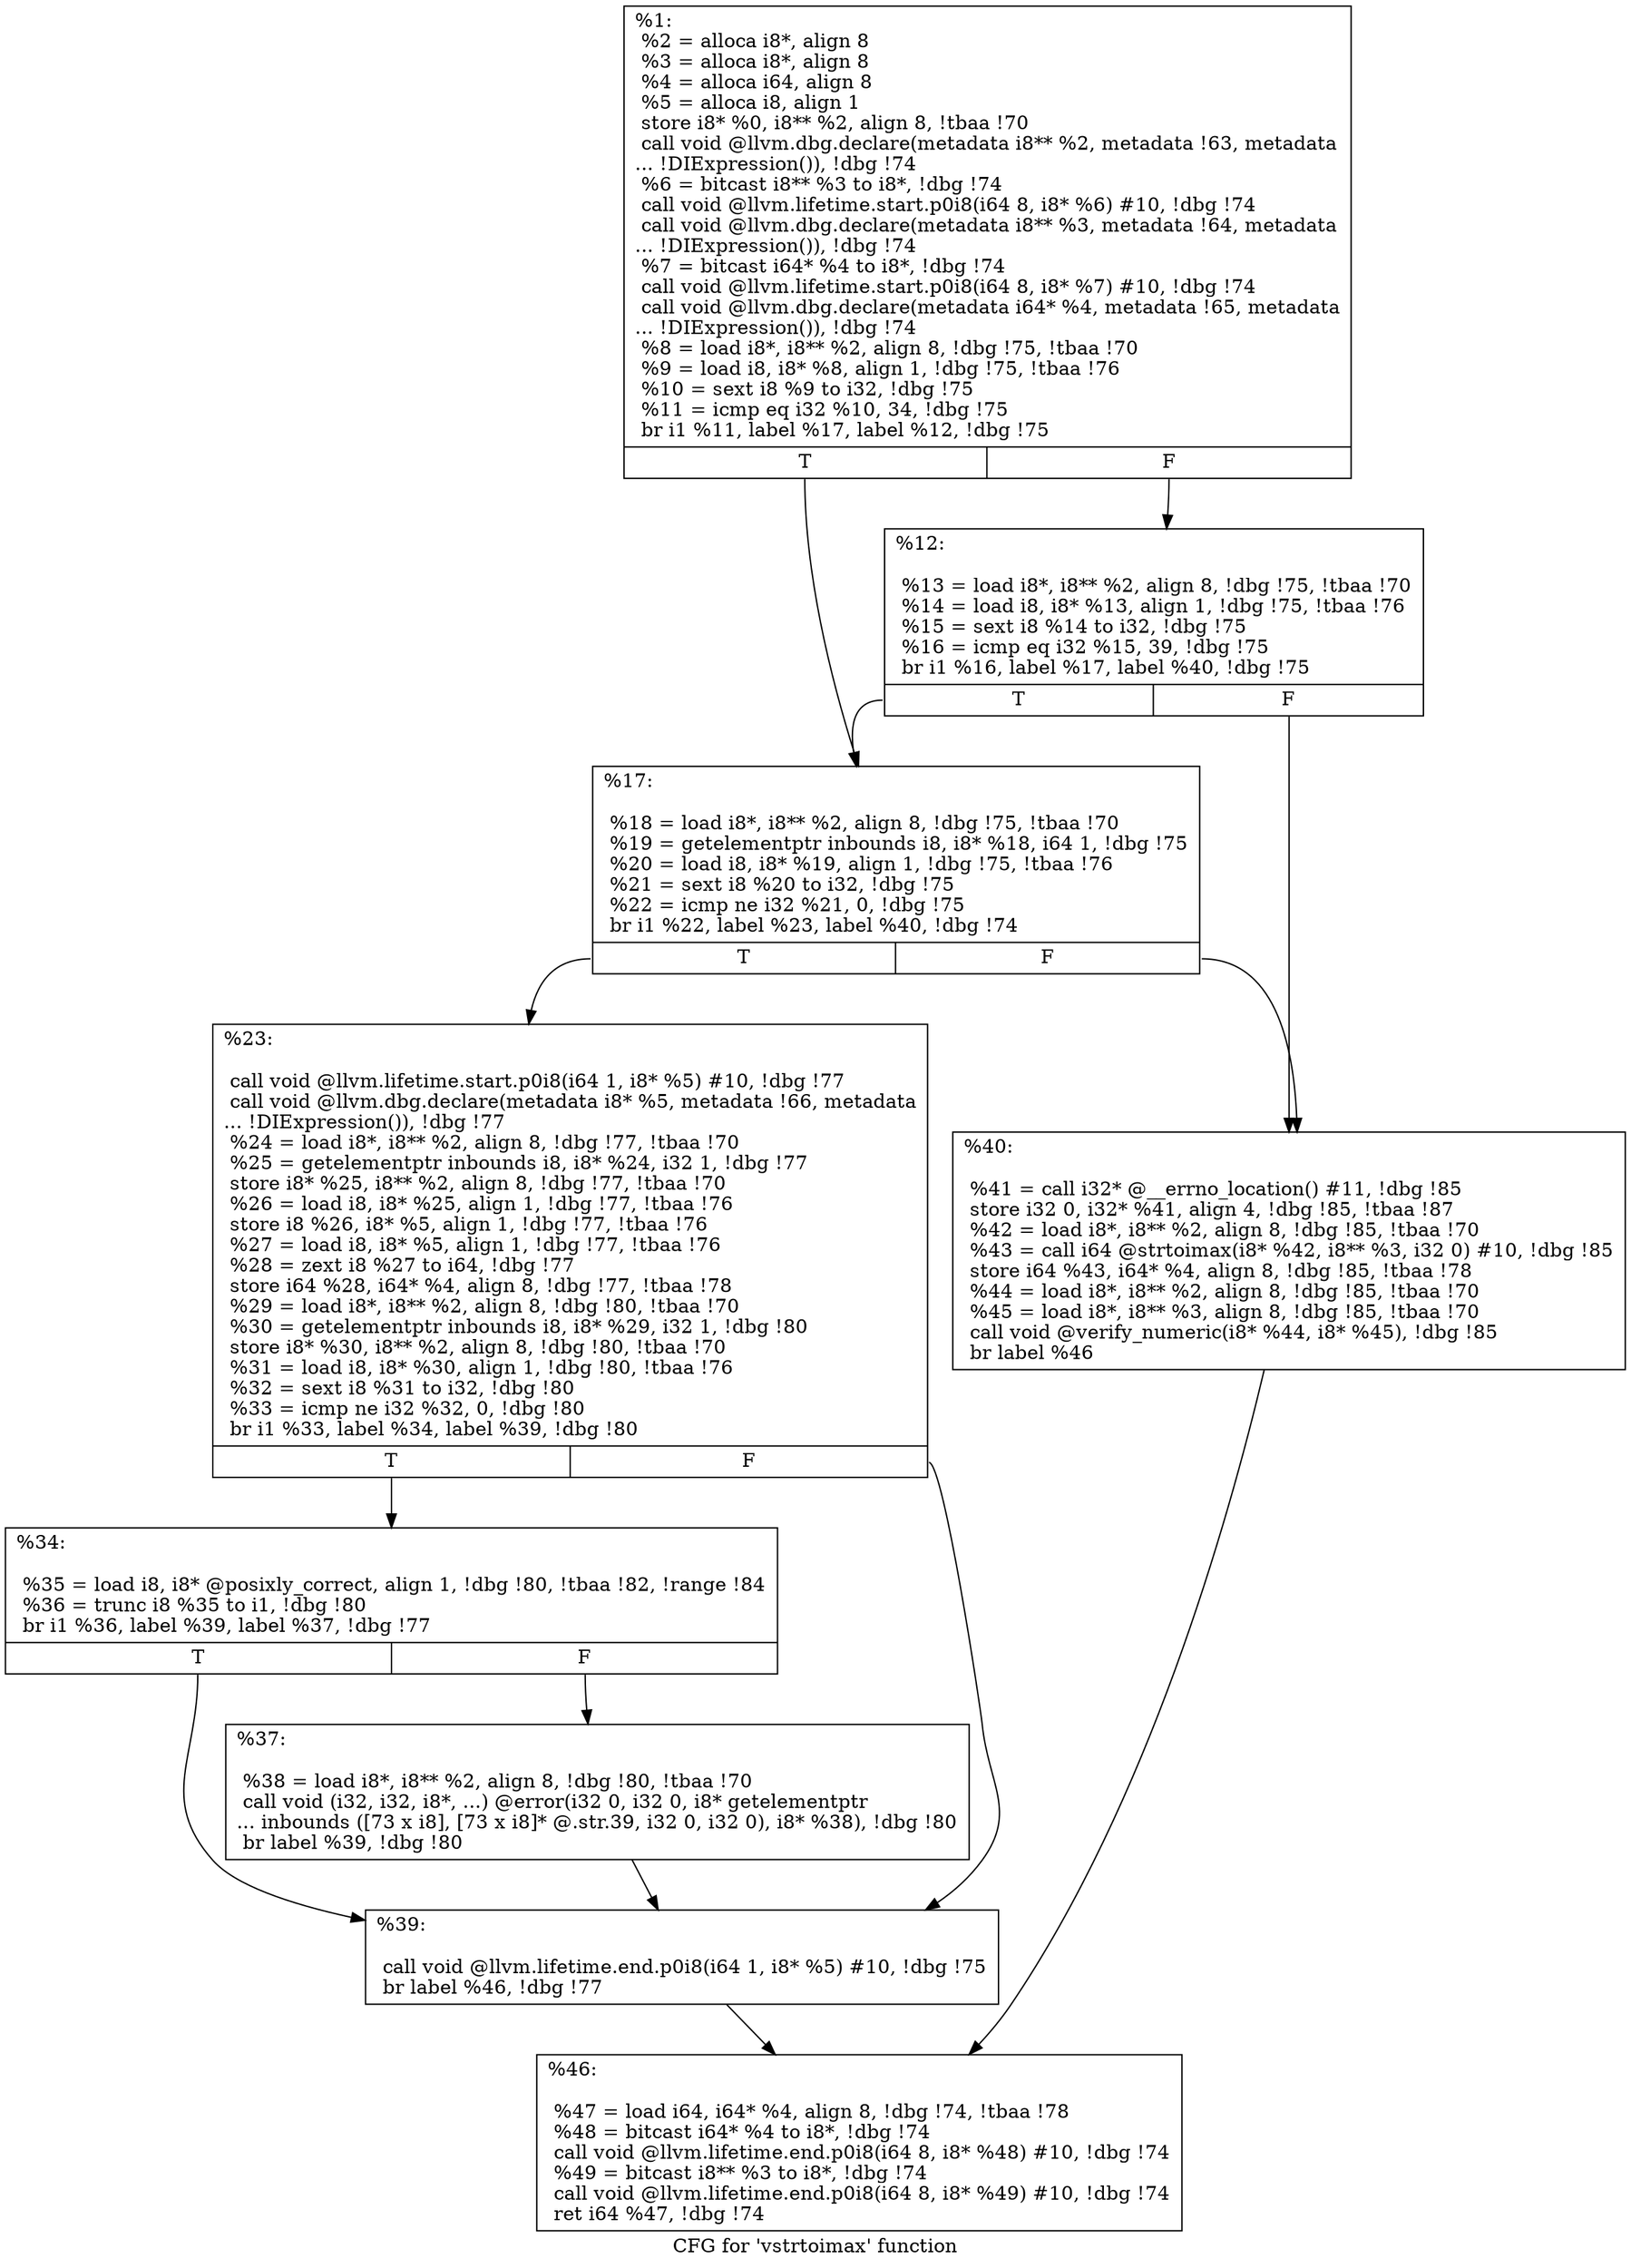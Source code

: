 digraph "CFG for 'vstrtoimax' function" {
	label="CFG for 'vstrtoimax' function";

	Node0x1742b40 [shape=record,label="{%1:\l  %2 = alloca i8*, align 8\l  %3 = alloca i8*, align 8\l  %4 = alloca i64, align 8\l  %5 = alloca i8, align 1\l  store i8* %0, i8** %2, align 8, !tbaa !70\l  call void @llvm.dbg.declare(metadata i8** %2, metadata !63, metadata\l... !DIExpression()), !dbg !74\l  %6 = bitcast i8** %3 to i8*, !dbg !74\l  call void @llvm.lifetime.start.p0i8(i64 8, i8* %6) #10, !dbg !74\l  call void @llvm.dbg.declare(metadata i8** %3, metadata !64, metadata\l... !DIExpression()), !dbg !74\l  %7 = bitcast i64* %4 to i8*, !dbg !74\l  call void @llvm.lifetime.start.p0i8(i64 8, i8* %7) #10, !dbg !74\l  call void @llvm.dbg.declare(metadata i64* %4, metadata !65, metadata\l... !DIExpression()), !dbg !74\l  %8 = load i8*, i8** %2, align 8, !dbg !75, !tbaa !70\l  %9 = load i8, i8* %8, align 1, !dbg !75, !tbaa !76\l  %10 = sext i8 %9 to i32, !dbg !75\l  %11 = icmp eq i32 %10, 34, !dbg !75\l  br i1 %11, label %17, label %12, !dbg !75\l|{<s0>T|<s1>F}}"];
	Node0x1742b40:s0 -> Node0x1743fe0;
	Node0x1742b40:s1 -> Node0x1743f90;
	Node0x1743f90 [shape=record,label="{%12:\l\l  %13 = load i8*, i8** %2, align 8, !dbg !75, !tbaa !70\l  %14 = load i8, i8* %13, align 1, !dbg !75, !tbaa !76\l  %15 = sext i8 %14 to i32, !dbg !75\l  %16 = icmp eq i32 %15, 39, !dbg !75\l  br i1 %16, label %17, label %40, !dbg !75\l|{<s0>T|<s1>F}}"];
	Node0x1743f90:s0 -> Node0x1743fe0;
	Node0x1743f90:s1 -> Node0x1744170;
	Node0x1743fe0 [shape=record,label="{%17:\l\l  %18 = load i8*, i8** %2, align 8, !dbg !75, !tbaa !70\l  %19 = getelementptr inbounds i8, i8* %18, i64 1, !dbg !75\l  %20 = load i8, i8* %19, align 1, !dbg !75, !tbaa !76\l  %21 = sext i8 %20 to i32, !dbg !75\l  %22 = icmp ne i32 %21, 0, !dbg !75\l  br i1 %22, label %23, label %40, !dbg !74\l|{<s0>T|<s1>F}}"];
	Node0x1743fe0:s0 -> Node0x1744030;
	Node0x1743fe0:s1 -> Node0x1744170;
	Node0x1744030 [shape=record,label="{%23:\l\l  call void @llvm.lifetime.start.p0i8(i64 1, i8* %5) #10, !dbg !77\l  call void @llvm.dbg.declare(metadata i8* %5, metadata !66, metadata\l... !DIExpression()), !dbg !77\l  %24 = load i8*, i8** %2, align 8, !dbg !77, !tbaa !70\l  %25 = getelementptr inbounds i8, i8* %24, i32 1, !dbg !77\l  store i8* %25, i8** %2, align 8, !dbg !77, !tbaa !70\l  %26 = load i8, i8* %25, align 1, !dbg !77, !tbaa !76\l  store i8 %26, i8* %5, align 1, !dbg !77, !tbaa !76\l  %27 = load i8, i8* %5, align 1, !dbg !77, !tbaa !76\l  %28 = zext i8 %27 to i64, !dbg !77\l  store i64 %28, i64* %4, align 8, !dbg !77, !tbaa !78\l  %29 = load i8*, i8** %2, align 8, !dbg !80, !tbaa !70\l  %30 = getelementptr inbounds i8, i8* %29, i32 1, !dbg !80\l  store i8* %30, i8** %2, align 8, !dbg !80, !tbaa !70\l  %31 = load i8, i8* %30, align 1, !dbg !80, !tbaa !76\l  %32 = sext i8 %31 to i32, !dbg !80\l  %33 = icmp ne i32 %32, 0, !dbg !80\l  br i1 %33, label %34, label %39, !dbg !80\l|{<s0>T|<s1>F}}"];
	Node0x1744030:s0 -> Node0x1744080;
	Node0x1744030:s1 -> Node0x1744120;
	Node0x1744080 [shape=record,label="{%34:\l\l  %35 = load i8, i8* @posixly_correct, align 1, !dbg !80, !tbaa !82, !range !84\l  %36 = trunc i8 %35 to i1, !dbg !80\l  br i1 %36, label %39, label %37, !dbg !77\l|{<s0>T|<s1>F}}"];
	Node0x1744080:s0 -> Node0x1744120;
	Node0x1744080:s1 -> Node0x17440d0;
	Node0x17440d0 [shape=record,label="{%37:\l\l  %38 = load i8*, i8** %2, align 8, !dbg !80, !tbaa !70\l  call void (i32, i32, i8*, ...) @error(i32 0, i32 0, i8* getelementptr\l... inbounds ([73 x i8], [73 x i8]* @.str.39, i32 0, i32 0), i8* %38), !dbg !80\l  br label %39, !dbg !80\l}"];
	Node0x17440d0 -> Node0x1744120;
	Node0x1744120 [shape=record,label="{%39:\l\l  call void @llvm.lifetime.end.p0i8(i64 1, i8* %5) #10, !dbg !75\l  br label %46, !dbg !77\l}"];
	Node0x1744120 -> Node0x17441c0;
	Node0x1744170 [shape=record,label="{%40:\l\l  %41 = call i32* @__errno_location() #11, !dbg !85\l  store i32 0, i32* %41, align 4, !dbg !85, !tbaa !87\l  %42 = load i8*, i8** %2, align 8, !dbg !85, !tbaa !70\l  %43 = call i64 @strtoimax(i8* %42, i8** %3, i32 0) #10, !dbg !85\l  store i64 %43, i64* %4, align 8, !dbg !85, !tbaa !78\l  %44 = load i8*, i8** %2, align 8, !dbg !85, !tbaa !70\l  %45 = load i8*, i8** %3, align 8, !dbg !85, !tbaa !70\l  call void @verify_numeric(i8* %44, i8* %45), !dbg !85\l  br label %46\l}"];
	Node0x1744170 -> Node0x17441c0;
	Node0x17441c0 [shape=record,label="{%46:\l\l  %47 = load i64, i64* %4, align 8, !dbg !74, !tbaa !78\l  %48 = bitcast i64* %4 to i8*, !dbg !74\l  call void @llvm.lifetime.end.p0i8(i64 8, i8* %48) #10, !dbg !74\l  %49 = bitcast i8** %3 to i8*, !dbg !74\l  call void @llvm.lifetime.end.p0i8(i64 8, i8* %49) #10, !dbg !74\l  ret i64 %47, !dbg !74\l}"];
}
